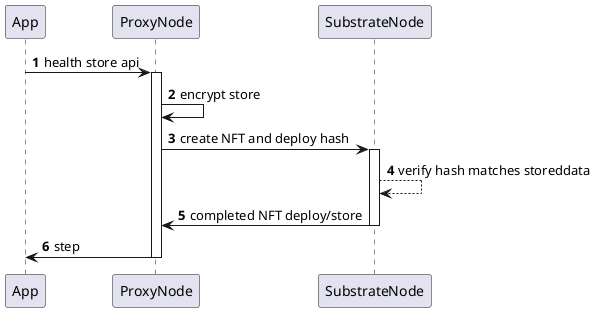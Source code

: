 @startuml

autonumber

App -> ProxyNode: health store api

activate ProxyNode
ProxyNode -> ProxyNode: encrypt store
ProxyNode -> SubstrateNode: create NFT and deploy hash

activate SubstrateNode
SubstrateNode --> SubstrateNode: verify hash matches storeddata
SubstrateNode -> ProxyNode: completed NFT deploy/store
deactivate SubstrateNode

ProxyNode -> App: step
deactivate ProxyNode
@enduml